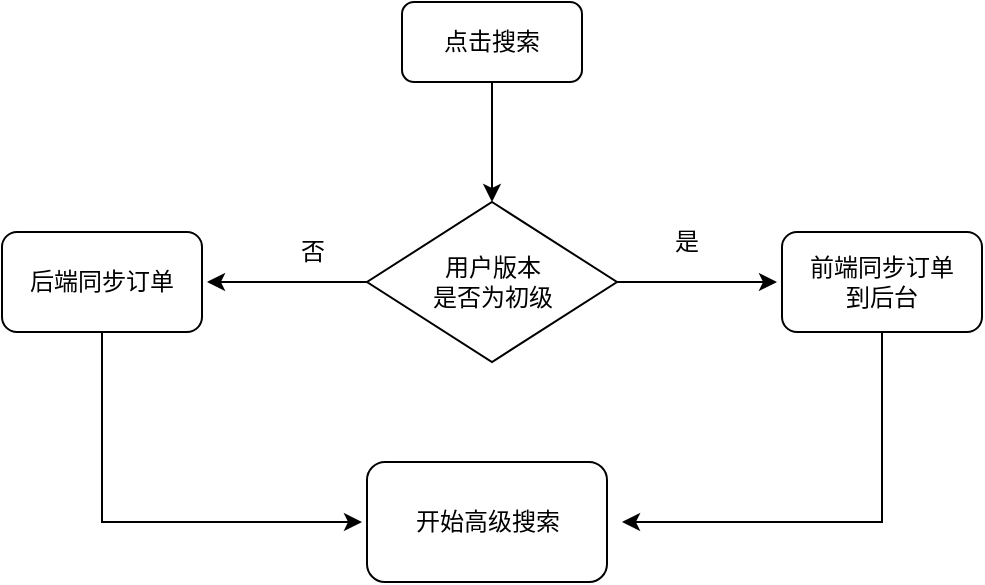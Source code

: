 <mxfile version="12.6.5" type="github">
  <diagram id="t0lgoztnIuoL1zLsykei" name="第 1 页">
    <mxGraphModel dx="833" dy="582" grid="1" gridSize="10" guides="1" tooltips="1" connect="1" arrows="1" fold="1" page="1" pageScale="1" pageWidth="827" pageHeight="1169" math="0" shadow="0">
      <root>
        <mxCell id="0"/>
        <mxCell id="1" parent="0"/>
        <mxCell id="jRjIIvMWt9d5DCrv9Mx3-1" value="点击搜索" style="rounded=1;whiteSpace=wrap;html=1;" vertex="1" parent="1">
          <mxGeometry x="340" y="50" width="90" height="40" as="geometry"/>
        </mxCell>
        <mxCell id="jRjIIvMWt9d5DCrv9Mx3-7" value="" style="edgeStyle=orthogonalEdgeStyle;rounded=0;orthogonalLoop=1;jettySize=auto;html=1;" edge="1" parent="1">
          <mxGeometry relative="1" as="geometry">
            <mxPoint x="385" y="90" as="sourcePoint"/>
            <mxPoint x="385" y="150" as="targetPoint"/>
          </mxGeometry>
        </mxCell>
        <mxCell id="jRjIIvMWt9d5DCrv9Mx3-10" value="" style="edgeStyle=orthogonalEdgeStyle;rounded=0;orthogonalLoop=1;jettySize=auto;html=1;" edge="1" parent="1" source="jRjIIvMWt9d5DCrv9Mx3-8">
          <mxGeometry relative="1" as="geometry">
            <mxPoint x="527.5" y="190" as="targetPoint"/>
          </mxGeometry>
        </mxCell>
        <mxCell id="jRjIIvMWt9d5DCrv9Mx3-14" value="" style="edgeStyle=orthogonalEdgeStyle;rounded=0;orthogonalLoop=1;jettySize=auto;html=1;" edge="1" parent="1" source="jRjIIvMWt9d5DCrv9Mx3-8">
          <mxGeometry relative="1" as="geometry">
            <mxPoint x="242.5" y="190" as="targetPoint"/>
          </mxGeometry>
        </mxCell>
        <mxCell id="jRjIIvMWt9d5DCrv9Mx3-8" value="用户版本&lt;br&gt;是否为初级" style="rhombus;whiteSpace=wrap;html=1;" vertex="1" parent="1">
          <mxGeometry x="322.5" y="150" width="125" height="80" as="geometry"/>
        </mxCell>
        <mxCell id="jRjIIvMWt9d5DCrv9Mx3-11" value="是" style="text;html=1;align=center;verticalAlign=middle;resizable=0;points=[];autosize=1;" vertex="1" parent="1">
          <mxGeometry x="467" y="160" width="30" height="20" as="geometry"/>
        </mxCell>
        <mxCell id="jRjIIvMWt9d5DCrv9Mx3-20" value="" style="edgeStyle=orthogonalEdgeStyle;rounded=0;orthogonalLoop=1;jettySize=auto;html=1;" edge="1" parent="1" source="jRjIIvMWt9d5DCrv9Mx3-12">
          <mxGeometry relative="1" as="geometry">
            <mxPoint x="450" y="310" as="targetPoint"/>
            <Array as="points">
              <mxPoint x="580" y="310"/>
            </Array>
          </mxGeometry>
        </mxCell>
        <mxCell id="jRjIIvMWt9d5DCrv9Mx3-12" value="前端同步订单&lt;br&gt;到后台" style="rounded=1;whiteSpace=wrap;html=1;" vertex="1" parent="1">
          <mxGeometry x="530" y="165" width="100" height="50" as="geometry"/>
        </mxCell>
        <mxCell id="jRjIIvMWt9d5DCrv9Mx3-15" value="否" style="text;html=1;align=center;verticalAlign=middle;resizable=0;points=[];autosize=1;" vertex="1" parent="1">
          <mxGeometry x="280" y="165" width="30" height="20" as="geometry"/>
        </mxCell>
        <mxCell id="jRjIIvMWt9d5DCrv9Mx3-18" value="" style="edgeStyle=orthogonalEdgeStyle;rounded=0;orthogonalLoop=1;jettySize=auto;html=1;" edge="1" parent="1" source="jRjIIvMWt9d5DCrv9Mx3-16">
          <mxGeometry relative="1" as="geometry">
            <mxPoint x="320" y="310" as="targetPoint"/>
            <Array as="points">
              <mxPoint x="190" y="250"/>
              <mxPoint x="190" y="250"/>
            </Array>
          </mxGeometry>
        </mxCell>
        <mxCell id="jRjIIvMWt9d5DCrv9Mx3-16" value="后端同步订单" style="rounded=1;whiteSpace=wrap;html=1;" vertex="1" parent="1">
          <mxGeometry x="140" y="165" width="100" height="50" as="geometry"/>
        </mxCell>
        <mxCell id="jRjIIvMWt9d5DCrv9Mx3-22" value="开始高级搜索" style="rounded=1;whiteSpace=wrap;html=1;" vertex="1" parent="1">
          <mxGeometry x="322.5" y="280" width="120" height="60" as="geometry"/>
        </mxCell>
      </root>
    </mxGraphModel>
  </diagram>
</mxfile>

